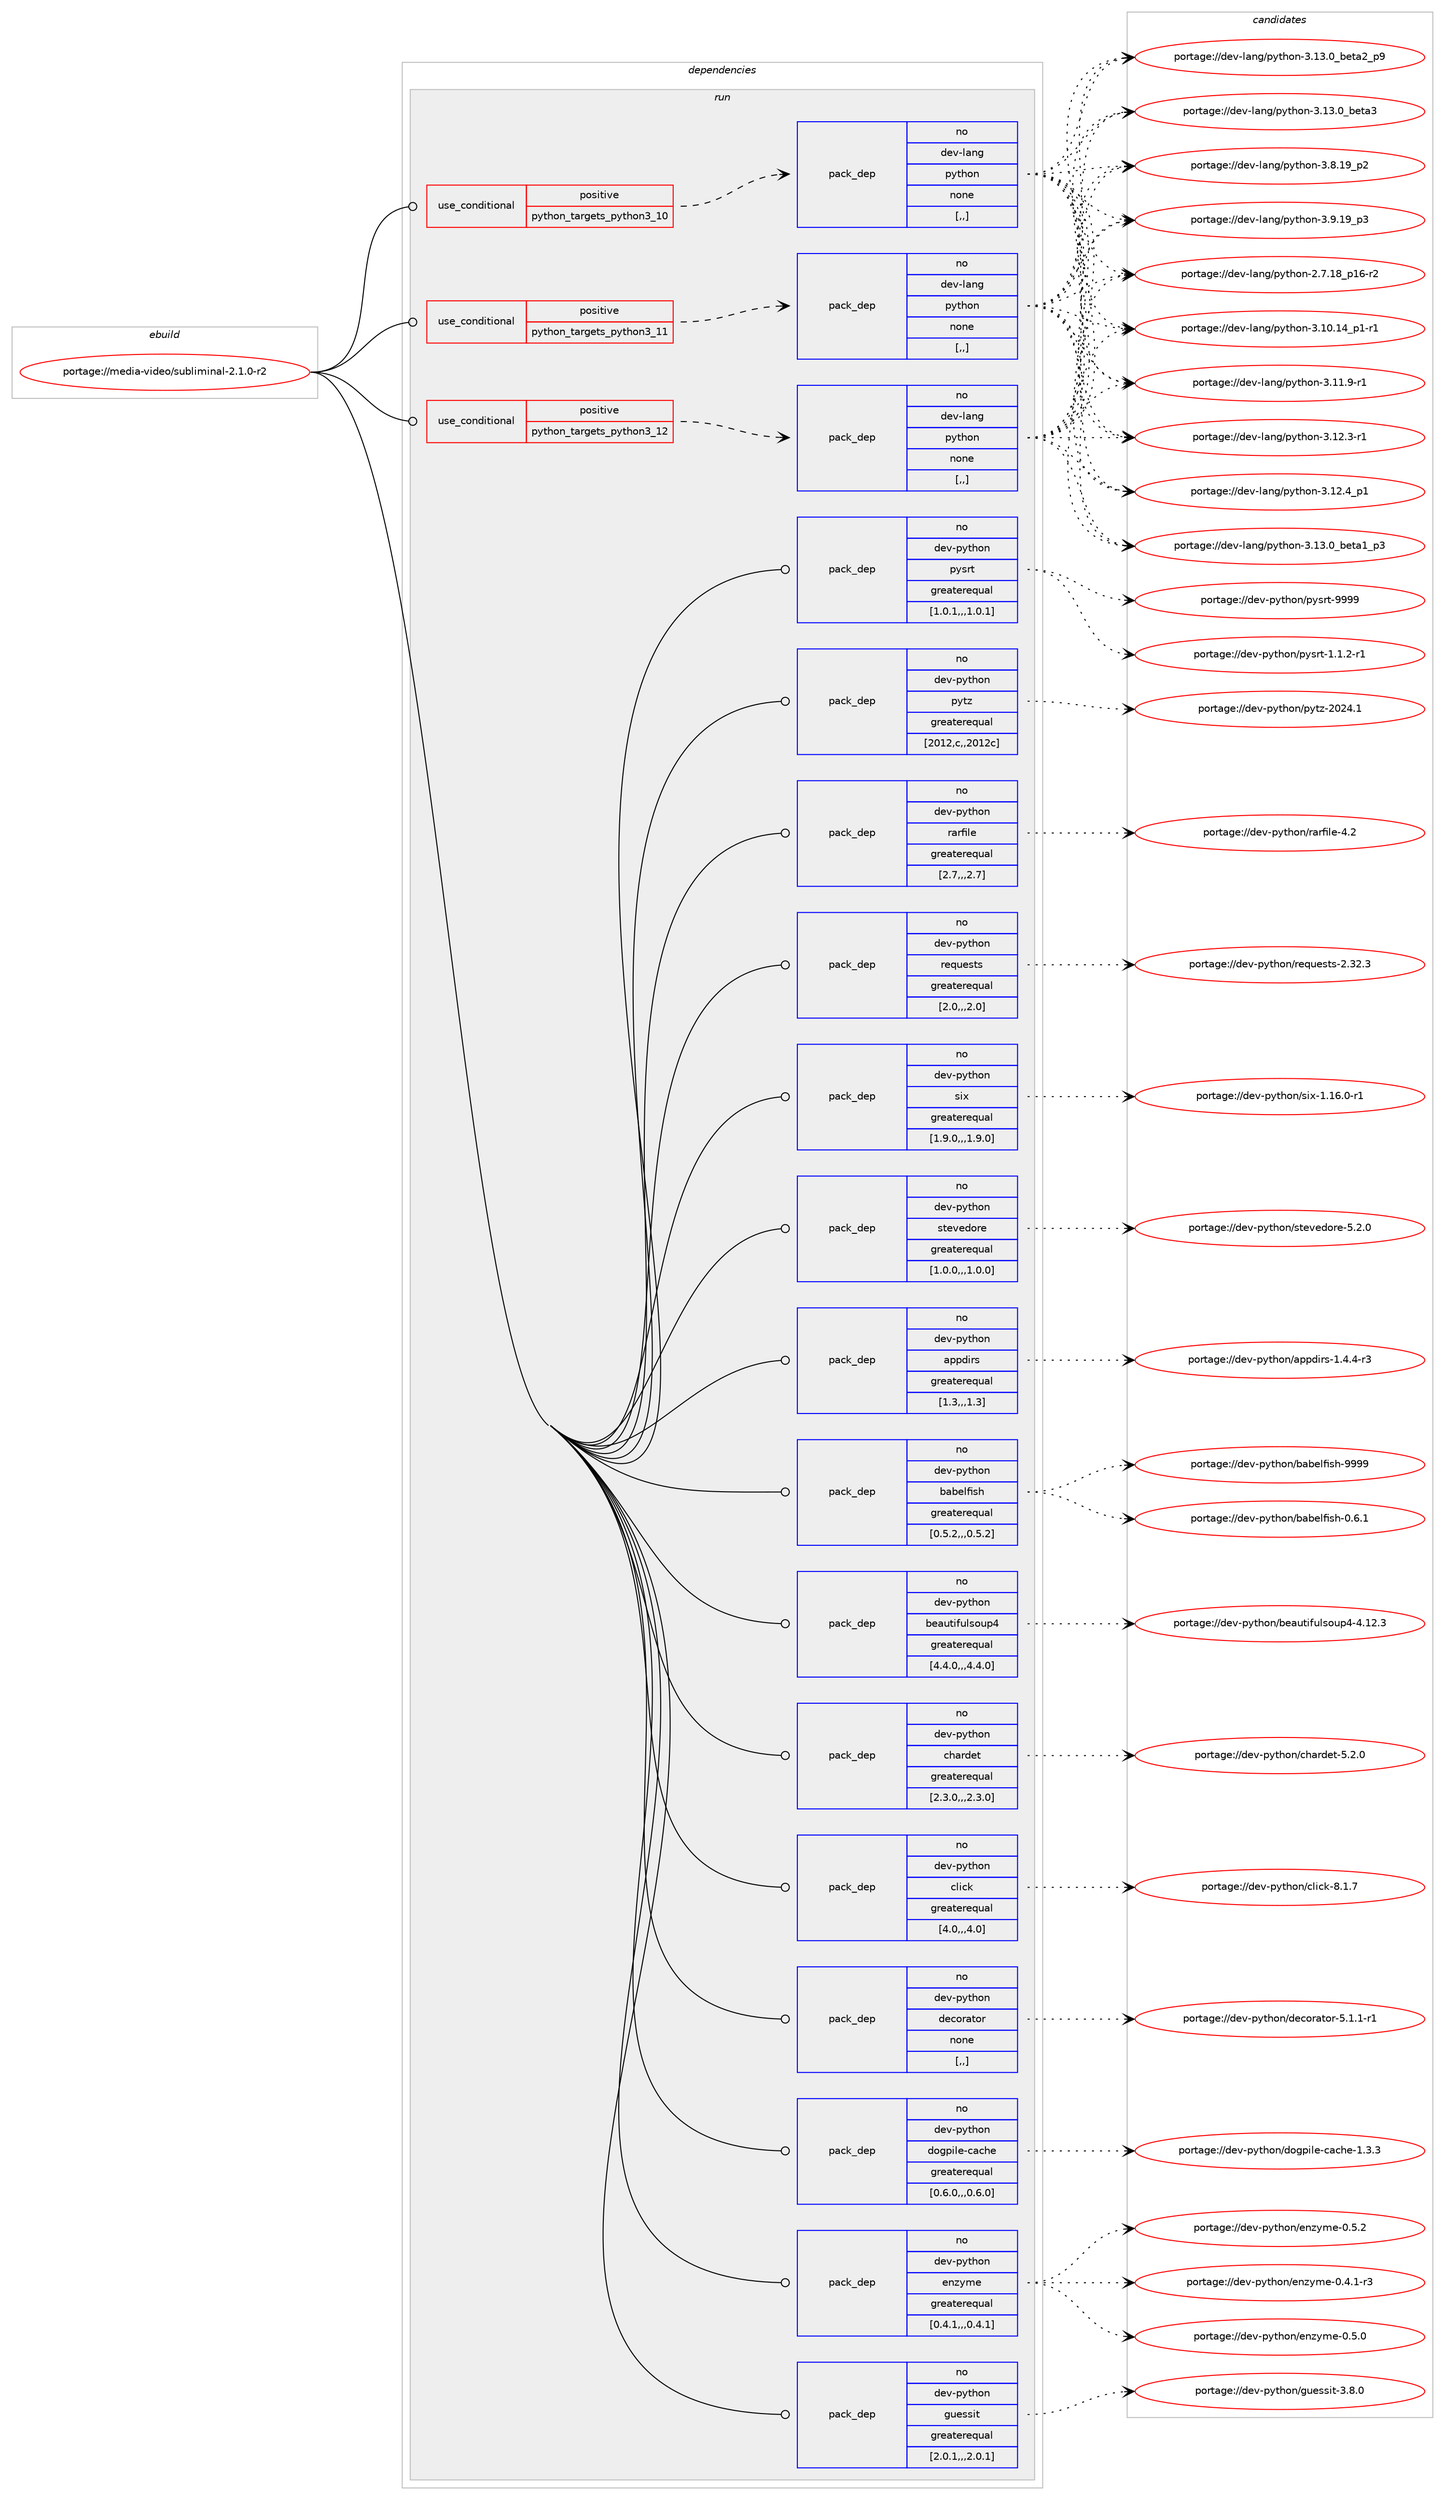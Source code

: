 digraph prolog {

# *************
# Graph options
# *************

newrank=true;
concentrate=true;
compound=true;
graph [rankdir=LR,fontname=Helvetica,fontsize=10,ranksep=1.5];#, ranksep=2.5, nodesep=0.2];
edge  [arrowhead=vee];
node  [fontname=Helvetica,fontsize=10];

# **********
# The ebuild
# **********

subgraph cluster_leftcol {
color=gray;
rank=same;
label=<<i>ebuild</i>>;
id [label="portage://media-video/subliminal-2.1.0-r2", color=red, width=4, href="../media-video/subliminal-2.1.0-r2.svg"];
}

# ****************
# The dependencies
# ****************

subgraph cluster_midcol {
color=gray;
label=<<i>dependencies</i>>;
subgraph cluster_compile {
fillcolor="#eeeeee";
style=filled;
label=<<i>compile</i>>;
}
subgraph cluster_compileandrun {
fillcolor="#eeeeee";
style=filled;
label=<<i>compile and run</i>>;
}
subgraph cluster_run {
fillcolor="#eeeeee";
style=filled;
label=<<i>run</i>>;
subgraph cond83707 {
dependency326206 [label=<<TABLE BORDER="0" CELLBORDER="1" CELLSPACING="0" CELLPADDING="4"><TR><TD ROWSPAN="3" CELLPADDING="10">use_conditional</TD></TR><TR><TD>positive</TD></TR><TR><TD>python_targets_python3_10</TD></TR></TABLE>>, shape=none, color=red];
subgraph pack240014 {
dependency326207 [label=<<TABLE BORDER="0" CELLBORDER="1" CELLSPACING="0" CELLPADDING="4" WIDTH="220"><TR><TD ROWSPAN="6" CELLPADDING="30">pack_dep</TD></TR><TR><TD WIDTH="110">no</TD></TR><TR><TD>dev-lang</TD></TR><TR><TD>python</TD></TR><TR><TD>none</TD></TR><TR><TD>[,,]</TD></TR></TABLE>>, shape=none, color=blue];
}
dependency326206:e -> dependency326207:w [weight=20,style="dashed",arrowhead="vee"];
}
id:e -> dependency326206:w [weight=20,style="solid",arrowhead="odot"];
subgraph cond83708 {
dependency326208 [label=<<TABLE BORDER="0" CELLBORDER="1" CELLSPACING="0" CELLPADDING="4"><TR><TD ROWSPAN="3" CELLPADDING="10">use_conditional</TD></TR><TR><TD>positive</TD></TR><TR><TD>python_targets_python3_11</TD></TR></TABLE>>, shape=none, color=red];
subgraph pack240015 {
dependency326209 [label=<<TABLE BORDER="0" CELLBORDER="1" CELLSPACING="0" CELLPADDING="4" WIDTH="220"><TR><TD ROWSPAN="6" CELLPADDING="30">pack_dep</TD></TR><TR><TD WIDTH="110">no</TD></TR><TR><TD>dev-lang</TD></TR><TR><TD>python</TD></TR><TR><TD>none</TD></TR><TR><TD>[,,]</TD></TR></TABLE>>, shape=none, color=blue];
}
dependency326208:e -> dependency326209:w [weight=20,style="dashed",arrowhead="vee"];
}
id:e -> dependency326208:w [weight=20,style="solid",arrowhead="odot"];
subgraph cond83709 {
dependency326210 [label=<<TABLE BORDER="0" CELLBORDER="1" CELLSPACING="0" CELLPADDING="4"><TR><TD ROWSPAN="3" CELLPADDING="10">use_conditional</TD></TR><TR><TD>positive</TD></TR><TR><TD>python_targets_python3_12</TD></TR></TABLE>>, shape=none, color=red];
subgraph pack240016 {
dependency326211 [label=<<TABLE BORDER="0" CELLBORDER="1" CELLSPACING="0" CELLPADDING="4" WIDTH="220"><TR><TD ROWSPAN="6" CELLPADDING="30">pack_dep</TD></TR><TR><TD WIDTH="110">no</TD></TR><TR><TD>dev-lang</TD></TR><TR><TD>python</TD></TR><TR><TD>none</TD></TR><TR><TD>[,,]</TD></TR></TABLE>>, shape=none, color=blue];
}
dependency326210:e -> dependency326211:w [weight=20,style="dashed",arrowhead="vee"];
}
id:e -> dependency326210:w [weight=20,style="solid",arrowhead="odot"];
subgraph pack240017 {
dependency326212 [label=<<TABLE BORDER="0" CELLBORDER="1" CELLSPACING="0" CELLPADDING="4" WIDTH="220"><TR><TD ROWSPAN="6" CELLPADDING="30">pack_dep</TD></TR><TR><TD WIDTH="110">no</TD></TR><TR><TD>dev-python</TD></TR><TR><TD>appdirs</TD></TR><TR><TD>greaterequal</TD></TR><TR><TD>[1.3,,,1.3]</TD></TR></TABLE>>, shape=none, color=blue];
}
id:e -> dependency326212:w [weight=20,style="solid",arrowhead="odot"];
subgraph pack240018 {
dependency326213 [label=<<TABLE BORDER="0" CELLBORDER="1" CELLSPACING="0" CELLPADDING="4" WIDTH="220"><TR><TD ROWSPAN="6" CELLPADDING="30">pack_dep</TD></TR><TR><TD WIDTH="110">no</TD></TR><TR><TD>dev-python</TD></TR><TR><TD>babelfish</TD></TR><TR><TD>greaterequal</TD></TR><TR><TD>[0.5.2,,,0.5.2]</TD></TR></TABLE>>, shape=none, color=blue];
}
id:e -> dependency326213:w [weight=20,style="solid",arrowhead="odot"];
subgraph pack240019 {
dependency326214 [label=<<TABLE BORDER="0" CELLBORDER="1" CELLSPACING="0" CELLPADDING="4" WIDTH="220"><TR><TD ROWSPAN="6" CELLPADDING="30">pack_dep</TD></TR><TR><TD WIDTH="110">no</TD></TR><TR><TD>dev-python</TD></TR><TR><TD>beautifulsoup4</TD></TR><TR><TD>greaterequal</TD></TR><TR><TD>[4.4.0,,,4.4.0]</TD></TR></TABLE>>, shape=none, color=blue];
}
id:e -> dependency326214:w [weight=20,style="solid",arrowhead="odot"];
subgraph pack240020 {
dependency326215 [label=<<TABLE BORDER="0" CELLBORDER="1" CELLSPACING="0" CELLPADDING="4" WIDTH="220"><TR><TD ROWSPAN="6" CELLPADDING="30">pack_dep</TD></TR><TR><TD WIDTH="110">no</TD></TR><TR><TD>dev-python</TD></TR><TR><TD>chardet</TD></TR><TR><TD>greaterequal</TD></TR><TR><TD>[2.3.0,,,2.3.0]</TD></TR></TABLE>>, shape=none, color=blue];
}
id:e -> dependency326215:w [weight=20,style="solid",arrowhead="odot"];
subgraph pack240021 {
dependency326216 [label=<<TABLE BORDER="0" CELLBORDER="1" CELLSPACING="0" CELLPADDING="4" WIDTH="220"><TR><TD ROWSPAN="6" CELLPADDING="30">pack_dep</TD></TR><TR><TD WIDTH="110">no</TD></TR><TR><TD>dev-python</TD></TR><TR><TD>click</TD></TR><TR><TD>greaterequal</TD></TR><TR><TD>[4.0,,,4.0]</TD></TR></TABLE>>, shape=none, color=blue];
}
id:e -> dependency326216:w [weight=20,style="solid",arrowhead="odot"];
subgraph pack240022 {
dependency326217 [label=<<TABLE BORDER="0" CELLBORDER="1" CELLSPACING="0" CELLPADDING="4" WIDTH="220"><TR><TD ROWSPAN="6" CELLPADDING="30">pack_dep</TD></TR><TR><TD WIDTH="110">no</TD></TR><TR><TD>dev-python</TD></TR><TR><TD>decorator</TD></TR><TR><TD>none</TD></TR><TR><TD>[,,]</TD></TR></TABLE>>, shape=none, color=blue];
}
id:e -> dependency326217:w [weight=20,style="solid",arrowhead="odot"];
subgraph pack240023 {
dependency326218 [label=<<TABLE BORDER="0" CELLBORDER="1" CELLSPACING="0" CELLPADDING="4" WIDTH="220"><TR><TD ROWSPAN="6" CELLPADDING="30">pack_dep</TD></TR><TR><TD WIDTH="110">no</TD></TR><TR><TD>dev-python</TD></TR><TR><TD>dogpile-cache</TD></TR><TR><TD>greaterequal</TD></TR><TR><TD>[0.6.0,,,0.6.0]</TD></TR></TABLE>>, shape=none, color=blue];
}
id:e -> dependency326218:w [weight=20,style="solid",arrowhead="odot"];
subgraph pack240024 {
dependency326219 [label=<<TABLE BORDER="0" CELLBORDER="1" CELLSPACING="0" CELLPADDING="4" WIDTH="220"><TR><TD ROWSPAN="6" CELLPADDING="30">pack_dep</TD></TR><TR><TD WIDTH="110">no</TD></TR><TR><TD>dev-python</TD></TR><TR><TD>enzyme</TD></TR><TR><TD>greaterequal</TD></TR><TR><TD>[0.4.1,,,0.4.1]</TD></TR></TABLE>>, shape=none, color=blue];
}
id:e -> dependency326219:w [weight=20,style="solid",arrowhead="odot"];
subgraph pack240025 {
dependency326220 [label=<<TABLE BORDER="0" CELLBORDER="1" CELLSPACING="0" CELLPADDING="4" WIDTH="220"><TR><TD ROWSPAN="6" CELLPADDING="30">pack_dep</TD></TR><TR><TD WIDTH="110">no</TD></TR><TR><TD>dev-python</TD></TR><TR><TD>guessit</TD></TR><TR><TD>greaterequal</TD></TR><TR><TD>[2.0.1,,,2.0.1]</TD></TR></TABLE>>, shape=none, color=blue];
}
id:e -> dependency326220:w [weight=20,style="solid",arrowhead="odot"];
subgraph pack240026 {
dependency326221 [label=<<TABLE BORDER="0" CELLBORDER="1" CELLSPACING="0" CELLPADDING="4" WIDTH="220"><TR><TD ROWSPAN="6" CELLPADDING="30">pack_dep</TD></TR><TR><TD WIDTH="110">no</TD></TR><TR><TD>dev-python</TD></TR><TR><TD>pysrt</TD></TR><TR><TD>greaterequal</TD></TR><TR><TD>[1.0.1,,,1.0.1]</TD></TR></TABLE>>, shape=none, color=blue];
}
id:e -> dependency326221:w [weight=20,style="solid",arrowhead="odot"];
subgraph pack240027 {
dependency326222 [label=<<TABLE BORDER="0" CELLBORDER="1" CELLSPACING="0" CELLPADDING="4" WIDTH="220"><TR><TD ROWSPAN="6" CELLPADDING="30">pack_dep</TD></TR><TR><TD WIDTH="110">no</TD></TR><TR><TD>dev-python</TD></TR><TR><TD>pytz</TD></TR><TR><TD>greaterequal</TD></TR><TR><TD>[2012,c,,2012c]</TD></TR></TABLE>>, shape=none, color=blue];
}
id:e -> dependency326222:w [weight=20,style="solid",arrowhead="odot"];
subgraph pack240028 {
dependency326223 [label=<<TABLE BORDER="0" CELLBORDER="1" CELLSPACING="0" CELLPADDING="4" WIDTH="220"><TR><TD ROWSPAN="6" CELLPADDING="30">pack_dep</TD></TR><TR><TD WIDTH="110">no</TD></TR><TR><TD>dev-python</TD></TR><TR><TD>rarfile</TD></TR><TR><TD>greaterequal</TD></TR><TR><TD>[2.7,,,2.7]</TD></TR></TABLE>>, shape=none, color=blue];
}
id:e -> dependency326223:w [weight=20,style="solid",arrowhead="odot"];
subgraph pack240029 {
dependency326224 [label=<<TABLE BORDER="0" CELLBORDER="1" CELLSPACING="0" CELLPADDING="4" WIDTH="220"><TR><TD ROWSPAN="6" CELLPADDING="30">pack_dep</TD></TR><TR><TD WIDTH="110">no</TD></TR><TR><TD>dev-python</TD></TR><TR><TD>requests</TD></TR><TR><TD>greaterequal</TD></TR><TR><TD>[2.0,,,2.0]</TD></TR></TABLE>>, shape=none, color=blue];
}
id:e -> dependency326224:w [weight=20,style="solid",arrowhead="odot"];
subgraph pack240030 {
dependency326225 [label=<<TABLE BORDER="0" CELLBORDER="1" CELLSPACING="0" CELLPADDING="4" WIDTH="220"><TR><TD ROWSPAN="6" CELLPADDING="30">pack_dep</TD></TR><TR><TD WIDTH="110">no</TD></TR><TR><TD>dev-python</TD></TR><TR><TD>six</TD></TR><TR><TD>greaterequal</TD></TR><TR><TD>[1.9.0,,,1.9.0]</TD></TR></TABLE>>, shape=none, color=blue];
}
id:e -> dependency326225:w [weight=20,style="solid",arrowhead="odot"];
subgraph pack240031 {
dependency326226 [label=<<TABLE BORDER="0" CELLBORDER="1" CELLSPACING="0" CELLPADDING="4" WIDTH="220"><TR><TD ROWSPAN="6" CELLPADDING="30">pack_dep</TD></TR><TR><TD WIDTH="110">no</TD></TR><TR><TD>dev-python</TD></TR><TR><TD>stevedore</TD></TR><TR><TD>greaterequal</TD></TR><TR><TD>[1.0.0,,,1.0.0]</TD></TR></TABLE>>, shape=none, color=blue];
}
id:e -> dependency326226:w [weight=20,style="solid",arrowhead="odot"];
}
}

# **************
# The candidates
# **************

subgraph cluster_choices {
rank=same;
color=gray;
label=<<i>candidates</i>>;

subgraph choice240014 {
color=black;
nodesep=1;
choice100101118451089711010347112121116104111110455046554649569511249544511450 [label="portage://dev-lang/python-2.7.18_p16-r2", color=red, width=4,href="../dev-lang/python-2.7.18_p16-r2.svg"];
choice100101118451089711010347112121116104111110455146494846495295112494511449 [label="portage://dev-lang/python-3.10.14_p1-r1", color=red, width=4,href="../dev-lang/python-3.10.14_p1-r1.svg"];
choice100101118451089711010347112121116104111110455146494946574511449 [label="portage://dev-lang/python-3.11.9-r1", color=red, width=4,href="../dev-lang/python-3.11.9-r1.svg"];
choice100101118451089711010347112121116104111110455146495046514511449 [label="portage://dev-lang/python-3.12.3-r1", color=red, width=4,href="../dev-lang/python-3.12.3-r1.svg"];
choice100101118451089711010347112121116104111110455146495046529511249 [label="portage://dev-lang/python-3.12.4_p1", color=red, width=4,href="../dev-lang/python-3.12.4_p1.svg"];
choice10010111845108971101034711212111610411111045514649514648959810111697499511251 [label="portage://dev-lang/python-3.13.0_beta1_p3", color=red, width=4,href="../dev-lang/python-3.13.0_beta1_p3.svg"];
choice10010111845108971101034711212111610411111045514649514648959810111697509511257 [label="portage://dev-lang/python-3.13.0_beta2_p9", color=red, width=4,href="../dev-lang/python-3.13.0_beta2_p9.svg"];
choice1001011184510897110103471121211161041111104551464951464895981011169751 [label="portage://dev-lang/python-3.13.0_beta3", color=red, width=4,href="../dev-lang/python-3.13.0_beta3.svg"];
choice100101118451089711010347112121116104111110455146564649579511250 [label="portage://dev-lang/python-3.8.19_p2", color=red, width=4,href="../dev-lang/python-3.8.19_p2.svg"];
choice100101118451089711010347112121116104111110455146574649579511251 [label="portage://dev-lang/python-3.9.19_p3", color=red, width=4,href="../dev-lang/python-3.9.19_p3.svg"];
dependency326207:e -> choice100101118451089711010347112121116104111110455046554649569511249544511450:w [style=dotted,weight="100"];
dependency326207:e -> choice100101118451089711010347112121116104111110455146494846495295112494511449:w [style=dotted,weight="100"];
dependency326207:e -> choice100101118451089711010347112121116104111110455146494946574511449:w [style=dotted,weight="100"];
dependency326207:e -> choice100101118451089711010347112121116104111110455146495046514511449:w [style=dotted,weight="100"];
dependency326207:e -> choice100101118451089711010347112121116104111110455146495046529511249:w [style=dotted,weight="100"];
dependency326207:e -> choice10010111845108971101034711212111610411111045514649514648959810111697499511251:w [style=dotted,weight="100"];
dependency326207:e -> choice10010111845108971101034711212111610411111045514649514648959810111697509511257:w [style=dotted,weight="100"];
dependency326207:e -> choice1001011184510897110103471121211161041111104551464951464895981011169751:w [style=dotted,weight="100"];
dependency326207:e -> choice100101118451089711010347112121116104111110455146564649579511250:w [style=dotted,weight="100"];
dependency326207:e -> choice100101118451089711010347112121116104111110455146574649579511251:w [style=dotted,weight="100"];
}
subgraph choice240015 {
color=black;
nodesep=1;
choice100101118451089711010347112121116104111110455046554649569511249544511450 [label="portage://dev-lang/python-2.7.18_p16-r2", color=red, width=4,href="../dev-lang/python-2.7.18_p16-r2.svg"];
choice100101118451089711010347112121116104111110455146494846495295112494511449 [label="portage://dev-lang/python-3.10.14_p1-r1", color=red, width=4,href="../dev-lang/python-3.10.14_p1-r1.svg"];
choice100101118451089711010347112121116104111110455146494946574511449 [label="portage://dev-lang/python-3.11.9-r1", color=red, width=4,href="../dev-lang/python-3.11.9-r1.svg"];
choice100101118451089711010347112121116104111110455146495046514511449 [label="portage://dev-lang/python-3.12.3-r1", color=red, width=4,href="../dev-lang/python-3.12.3-r1.svg"];
choice100101118451089711010347112121116104111110455146495046529511249 [label="portage://dev-lang/python-3.12.4_p1", color=red, width=4,href="../dev-lang/python-3.12.4_p1.svg"];
choice10010111845108971101034711212111610411111045514649514648959810111697499511251 [label="portage://dev-lang/python-3.13.0_beta1_p3", color=red, width=4,href="../dev-lang/python-3.13.0_beta1_p3.svg"];
choice10010111845108971101034711212111610411111045514649514648959810111697509511257 [label="portage://dev-lang/python-3.13.0_beta2_p9", color=red, width=4,href="../dev-lang/python-3.13.0_beta2_p9.svg"];
choice1001011184510897110103471121211161041111104551464951464895981011169751 [label="portage://dev-lang/python-3.13.0_beta3", color=red, width=4,href="../dev-lang/python-3.13.0_beta3.svg"];
choice100101118451089711010347112121116104111110455146564649579511250 [label="portage://dev-lang/python-3.8.19_p2", color=red, width=4,href="../dev-lang/python-3.8.19_p2.svg"];
choice100101118451089711010347112121116104111110455146574649579511251 [label="portage://dev-lang/python-3.9.19_p3", color=red, width=4,href="../dev-lang/python-3.9.19_p3.svg"];
dependency326209:e -> choice100101118451089711010347112121116104111110455046554649569511249544511450:w [style=dotted,weight="100"];
dependency326209:e -> choice100101118451089711010347112121116104111110455146494846495295112494511449:w [style=dotted,weight="100"];
dependency326209:e -> choice100101118451089711010347112121116104111110455146494946574511449:w [style=dotted,weight="100"];
dependency326209:e -> choice100101118451089711010347112121116104111110455146495046514511449:w [style=dotted,weight="100"];
dependency326209:e -> choice100101118451089711010347112121116104111110455146495046529511249:w [style=dotted,weight="100"];
dependency326209:e -> choice10010111845108971101034711212111610411111045514649514648959810111697499511251:w [style=dotted,weight="100"];
dependency326209:e -> choice10010111845108971101034711212111610411111045514649514648959810111697509511257:w [style=dotted,weight="100"];
dependency326209:e -> choice1001011184510897110103471121211161041111104551464951464895981011169751:w [style=dotted,weight="100"];
dependency326209:e -> choice100101118451089711010347112121116104111110455146564649579511250:w [style=dotted,weight="100"];
dependency326209:e -> choice100101118451089711010347112121116104111110455146574649579511251:w [style=dotted,weight="100"];
}
subgraph choice240016 {
color=black;
nodesep=1;
choice100101118451089711010347112121116104111110455046554649569511249544511450 [label="portage://dev-lang/python-2.7.18_p16-r2", color=red, width=4,href="../dev-lang/python-2.7.18_p16-r2.svg"];
choice100101118451089711010347112121116104111110455146494846495295112494511449 [label="portage://dev-lang/python-3.10.14_p1-r1", color=red, width=4,href="../dev-lang/python-3.10.14_p1-r1.svg"];
choice100101118451089711010347112121116104111110455146494946574511449 [label="portage://dev-lang/python-3.11.9-r1", color=red, width=4,href="../dev-lang/python-3.11.9-r1.svg"];
choice100101118451089711010347112121116104111110455146495046514511449 [label="portage://dev-lang/python-3.12.3-r1", color=red, width=4,href="../dev-lang/python-3.12.3-r1.svg"];
choice100101118451089711010347112121116104111110455146495046529511249 [label="portage://dev-lang/python-3.12.4_p1", color=red, width=4,href="../dev-lang/python-3.12.4_p1.svg"];
choice10010111845108971101034711212111610411111045514649514648959810111697499511251 [label="portage://dev-lang/python-3.13.0_beta1_p3", color=red, width=4,href="../dev-lang/python-3.13.0_beta1_p3.svg"];
choice10010111845108971101034711212111610411111045514649514648959810111697509511257 [label="portage://dev-lang/python-3.13.0_beta2_p9", color=red, width=4,href="../dev-lang/python-3.13.0_beta2_p9.svg"];
choice1001011184510897110103471121211161041111104551464951464895981011169751 [label="portage://dev-lang/python-3.13.0_beta3", color=red, width=4,href="../dev-lang/python-3.13.0_beta3.svg"];
choice100101118451089711010347112121116104111110455146564649579511250 [label="portage://dev-lang/python-3.8.19_p2", color=red, width=4,href="../dev-lang/python-3.8.19_p2.svg"];
choice100101118451089711010347112121116104111110455146574649579511251 [label="portage://dev-lang/python-3.9.19_p3", color=red, width=4,href="../dev-lang/python-3.9.19_p3.svg"];
dependency326211:e -> choice100101118451089711010347112121116104111110455046554649569511249544511450:w [style=dotted,weight="100"];
dependency326211:e -> choice100101118451089711010347112121116104111110455146494846495295112494511449:w [style=dotted,weight="100"];
dependency326211:e -> choice100101118451089711010347112121116104111110455146494946574511449:w [style=dotted,weight="100"];
dependency326211:e -> choice100101118451089711010347112121116104111110455146495046514511449:w [style=dotted,weight="100"];
dependency326211:e -> choice100101118451089711010347112121116104111110455146495046529511249:w [style=dotted,weight="100"];
dependency326211:e -> choice10010111845108971101034711212111610411111045514649514648959810111697499511251:w [style=dotted,weight="100"];
dependency326211:e -> choice10010111845108971101034711212111610411111045514649514648959810111697509511257:w [style=dotted,weight="100"];
dependency326211:e -> choice1001011184510897110103471121211161041111104551464951464895981011169751:w [style=dotted,weight="100"];
dependency326211:e -> choice100101118451089711010347112121116104111110455146564649579511250:w [style=dotted,weight="100"];
dependency326211:e -> choice100101118451089711010347112121116104111110455146574649579511251:w [style=dotted,weight="100"];
}
subgraph choice240017 {
color=black;
nodesep=1;
choice1001011184511212111610411111047971121121001051141154549465246524511451 [label="portage://dev-python/appdirs-1.4.4-r3", color=red, width=4,href="../dev-python/appdirs-1.4.4-r3.svg"];
dependency326212:e -> choice1001011184511212111610411111047971121121001051141154549465246524511451:w [style=dotted,weight="100"];
}
subgraph choice240018 {
color=black;
nodesep=1;
choice1001011184511212111610411111047989798101108102105115104454846544649 [label="portage://dev-python/babelfish-0.6.1", color=red, width=4,href="../dev-python/babelfish-0.6.1.svg"];
choice10010111845112121116104111110479897981011081021051151044557575757 [label="portage://dev-python/babelfish-9999", color=red, width=4,href="../dev-python/babelfish-9999.svg"];
dependency326213:e -> choice1001011184511212111610411111047989798101108102105115104454846544649:w [style=dotted,weight="100"];
dependency326213:e -> choice10010111845112121116104111110479897981011081021051151044557575757:w [style=dotted,weight="100"];
}
subgraph choice240019 {
color=black;
nodesep=1;
choice100101118451121211161041111104798101971171161051021171081151111171125245524649504651 [label="portage://dev-python/beautifulsoup4-4.12.3", color=red, width=4,href="../dev-python/beautifulsoup4-4.12.3.svg"];
dependency326214:e -> choice100101118451121211161041111104798101971171161051021171081151111171125245524649504651:w [style=dotted,weight="100"];
}
subgraph choice240020 {
color=black;
nodesep=1;
choice10010111845112121116104111110479910497114100101116455346504648 [label="portage://dev-python/chardet-5.2.0", color=red, width=4,href="../dev-python/chardet-5.2.0.svg"];
dependency326215:e -> choice10010111845112121116104111110479910497114100101116455346504648:w [style=dotted,weight="100"];
}
subgraph choice240021 {
color=black;
nodesep=1;
choice10010111845112121116104111110479910810599107455646494655 [label="portage://dev-python/click-8.1.7", color=red, width=4,href="../dev-python/click-8.1.7.svg"];
dependency326216:e -> choice10010111845112121116104111110479910810599107455646494655:w [style=dotted,weight="100"];
}
subgraph choice240022 {
color=black;
nodesep=1;
choice100101118451121211161041111104710010199111114971161111144553464946494511449 [label="portage://dev-python/decorator-5.1.1-r1", color=red, width=4,href="../dev-python/decorator-5.1.1-r1.svg"];
dependency326217:e -> choice100101118451121211161041111104710010199111114971161111144553464946494511449:w [style=dotted,weight="100"];
}
subgraph choice240023 {
color=black;
nodesep=1;
choice100101118451121211161041111104710011110311210510810145999799104101454946514651 [label="portage://dev-python/dogpile-cache-1.3.3", color=red, width=4,href="../dev-python/dogpile-cache-1.3.3.svg"];
dependency326218:e -> choice100101118451121211161041111104710011110311210510810145999799104101454946514651:w [style=dotted,weight="100"];
}
subgraph choice240024 {
color=black;
nodesep=1;
choice10010111845112121116104111110471011101221211091014548465246494511451 [label="portage://dev-python/enzyme-0.4.1-r3", color=red, width=4,href="../dev-python/enzyme-0.4.1-r3.svg"];
choice1001011184511212111610411111047101110122121109101454846534648 [label="portage://dev-python/enzyme-0.5.0", color=red, width=4,href="../dev-python/enzyme-0.5.0.svg"];
choice1001011184511212111610411111047101110122121109101454846534650 [label="portage://dev-python/enzyme-0.5.2", color=red, width=4,href="../dev-python/enzyme-0.5.2.svg"];
dependency326219:e -> choice10010111845112121116104111110471011101221211091014548465246494511451:w [style=dotted,weight="100"];
dependency326219:e -> choice1001011184511212111610411111047101110122121109101454846534648:w [style=dotted,weight="100"];
dependency326219:e -> choice1001011184511212111610411111047101110122121109101454846534650:w [style=dotted,weight="100"];
}
subgraph choice240025 {
color=black;
nodesep=1;
choice1001011184511212111610411111047103117101115115105116455146564648 [label="portage://dev-python/guessit-3.8.0", color=red, width=4,href="../dev-python/guessit-3.8.0.svg"];
dependency326220:e -> choice1001011184511212111610411111047103117101115115105116455146564648:w [style=dotted,weight="100"];
}
subgraph choice240026 {
color=black;
nodesep=1;
choice10010111845112121116104111110471121211151141164549464946504511449 [label="portage://dev-python/pysrt-1.1.2-r1", color=red, width=4,href="../dev-python/pysrt-1.1.2-r1.svg"];
choice10010111845112121116104111110471121211151141164557575757 [label="portage://dev-python/pysrt-9999", color=red, width=4,href="../dev-python/pysrt-9999.svg"];
dependency326221:e -> choice10010111845112121116104111110471121211151141164549464946504511449:w [style=dotted,weight="100"];
dependency326221:e -> choice10010111845112121116104111110471121211151141164557575757:w [style=dotted,weight="100"];
}
subgraph choice240027 {
color=black;
nodesep=1;
choice100101118451121211161041111104711212111612245504850524649 [label="portage://dev-python/pytz-2024.1", color=red, width=4,href="../dev-python/pytz-2024.1.svg"];
dependency326222:e -> choice100101118451121211161041111104711212111612245504850524649:w [style=dotted,weight="100"];
}
subgraph choice240028 {
color=black;
nodesep=1;
choice10010111845112121116104111110471149711410210510810145524650 [label="portage://dev-python/rarfile-4.2", color=red, width=4,href="../dev-python/rarfile-4.2.svg"];
dependency326223:e -> choice10010111845112121116104111110471149711410210510810145524650:w [style=dotted,weight="100"];
}
subgraph choice240029 {
color=black;
nodesep=1;
choice100101118451121211161041111104711410111311710111511611545504651504651 [label="portage://dev-python/requests-2.32.3", color=red, width=4,href="../dev-python/requests-2.32.3.svg"];
dependency326224:e -> choice100101118451121211161041111104711410111311710111511611545504651504651:w [style=dotted,weight="100"];
}
subgraph choice240030 {
color=black;
nodesep=1;
choice1001011184511212111610411111047115105120454946495446484511449 [label="portage://dev-python/six-1.16.0-r1", color=red, width=4,href="../dev-python/six-1.16.0-r1.svg"];
dependency326225:e -> choice1001011184511212111610411111047115105120454946495446484511449:w [style=dotted,weight="100"];
}
subgraph choice240031 {
color=black;
nodesep=1;
choice1001011184511212111610411111047115116101118101100111114101455346504648 [label="portage://dev-python/stevedore-5.2.0", color=red, width=4,href="../dev-python/stevedore-5.2.0.svg"];
dependency326226:e -> choice1001011184511212111610411111047115116101118101100111114101455346504648:w [style=dotted,weight="100"];
}
}

}
